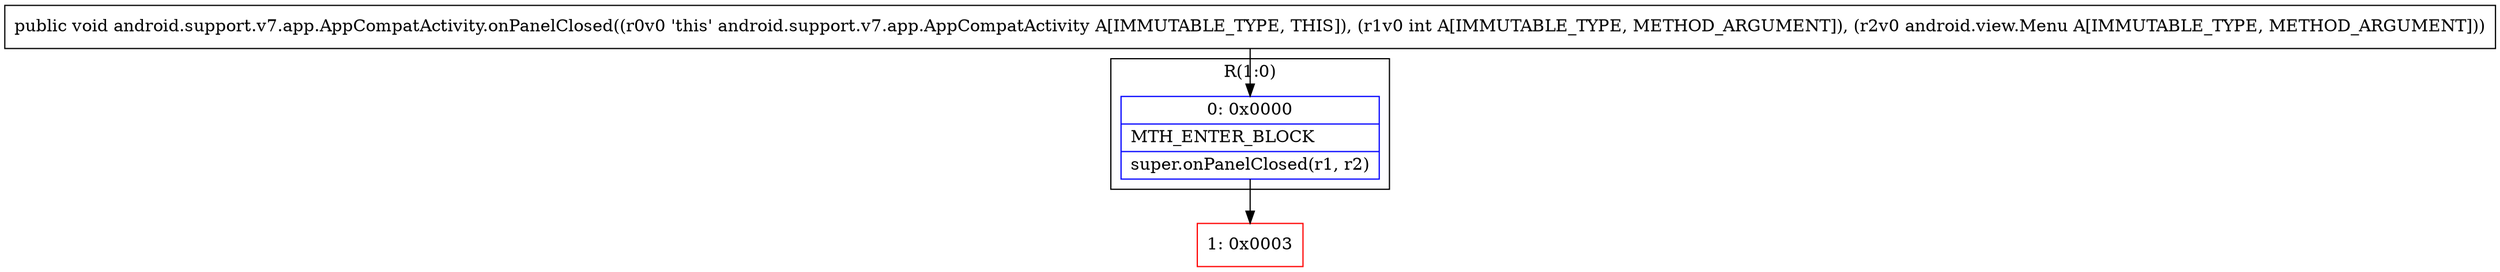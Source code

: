 digraph "CFG forandroid.support.v7.app.AppCompatActivity.onPanelClosed(ILandroid\/view\/Menu;)V" {
subgraph cluster_Region_1503219319 {
label = "R(1:0)";
node [shape=record,color=blue];
Node_0 [shape=record,label="{0\:\ 0x0000|MTH_ENTER_BLOCK\l|super.onPanelClosed(r1, r2)\l}"];
}
Node_1 [shape=record,color=red,label="{1\:\ 0x0003}"];
MethodNode[shape=record,label="{public void android.support.v7.app.AppCompatActivity.onPanelClosed((r0v0 'this' android.support.v7.app.AppCompatActivity A[IMMUTABLE_TYPE, THIS]), (r1v0 int A[IMMUTABLE_TYPE, METHOD_ARGUMENT]), (r2v0 android.view.Menu A[IMMUTABLE_TYPE, METHOD_ARGUMENT])) }"];
MethodNode -> Node_0;
Node_0 -> Node_1;
}

